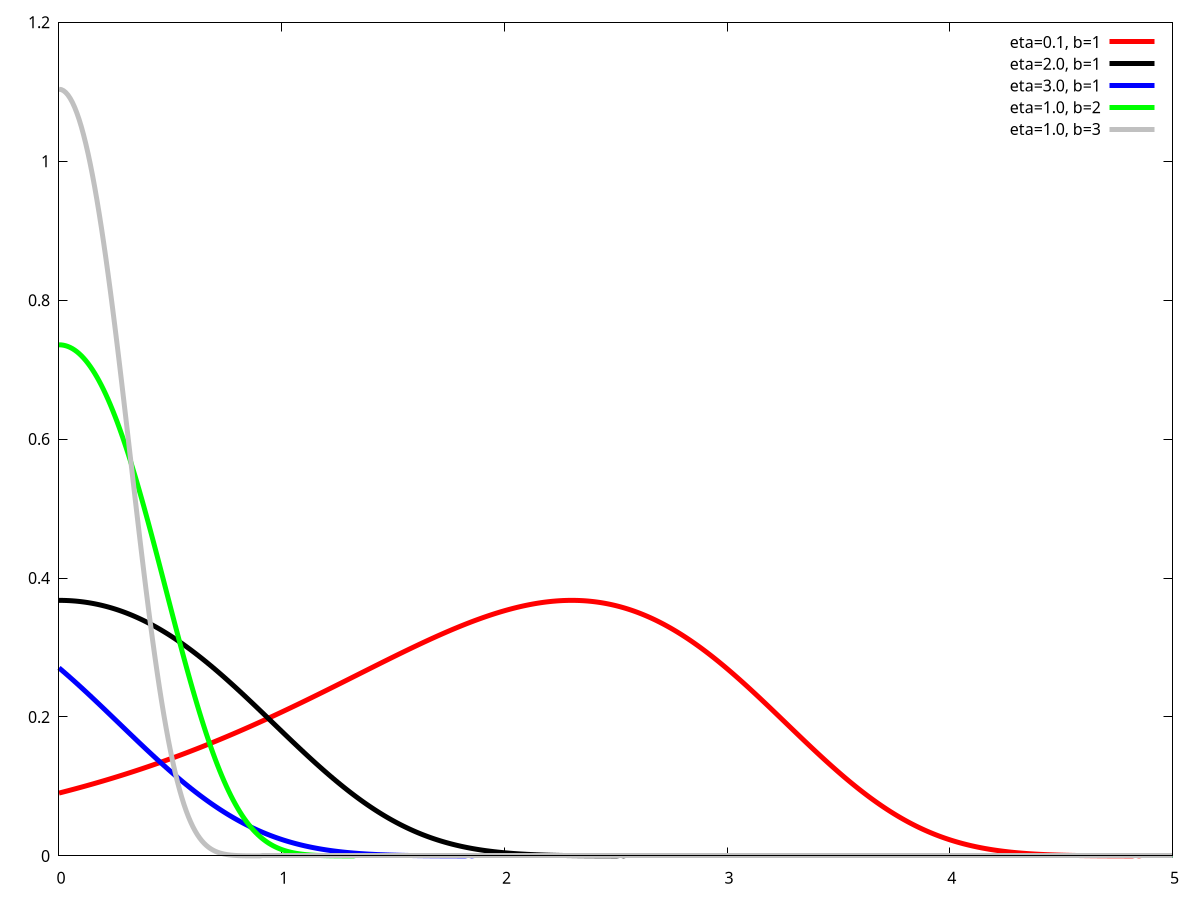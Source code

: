 set term svg size 800,600 enhanced font 'Arial, 24'
set output 'gompertzPDF.svg'

set samples 500
set xrange [0:5]
set yrange [0:1.2]
set xtics 1
set ytics 0.2
set xzeroaxis lt -1 lc rgb "black" lw 1
set yzeroaxis lt -1 lc rgb "black" lw 1

# Draw the Gompertz distribution's pdf
set key default

f(x, eta, b) = b*eta*exp(b*x)*exp(-eta*exp(b*x))

plot f(x, 0.1, 1.0) t "eta=0.1, b=1" lc rgb "red" lw 5,\
   f(x, 1.0, 1.0) t "eta=2.0, b=1" lc rgb "black" lw 5,\
   f(x, 2.0, 1.0) t "eta=3.0, b=1" lc rgb "blue" lw 5,\
   f(x,1.0, 2) t "eta=1.0, b=2" lc rgb "green" lw 5,\
   f(x,1.0, 3) t "eta=1.0, b=3" lc rgb "grey" lw 5
